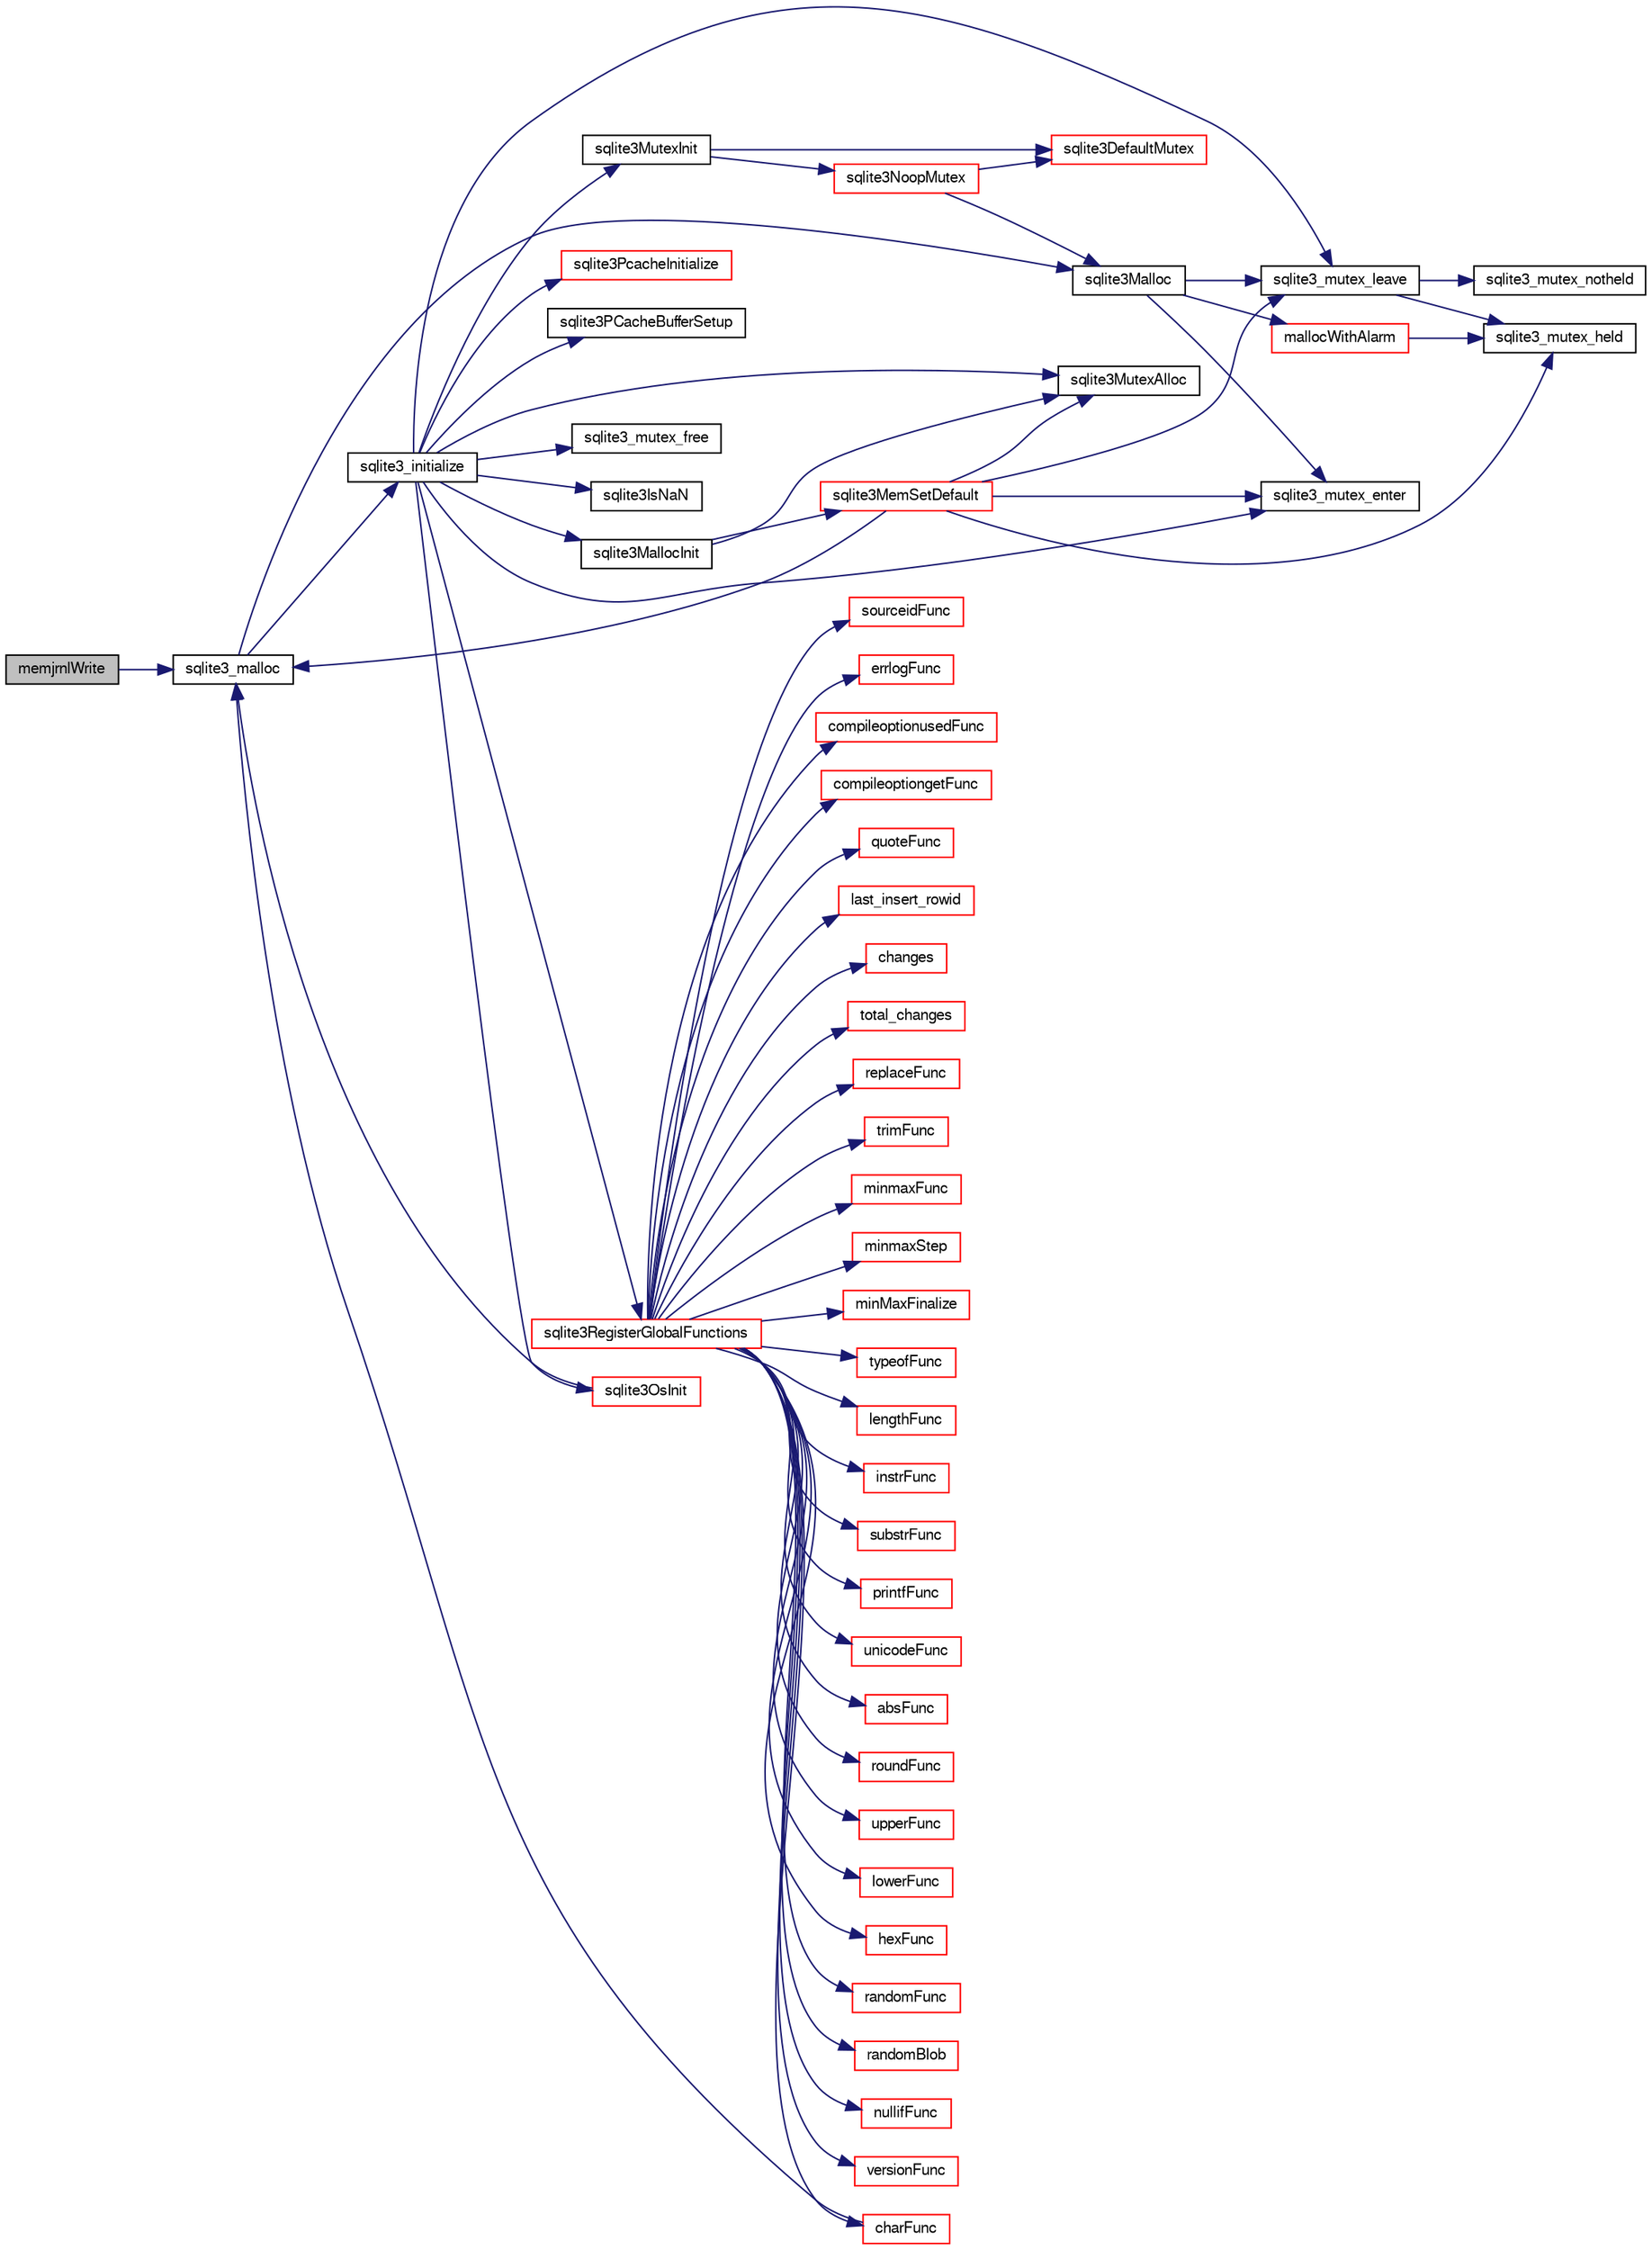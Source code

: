 digraph "memjrnlWrite"
{
  edge [fontname="FreeSans",fontsize="10",labelfontname="FreeSans",labelfontsize="10"];
  node [fontname="FreeSans",fontsize="10",shape=record];
  rankdir="LR";
  Node165130 [label="memjrnlWrite",height=0.2,width=0.4,color="black", fillcolor="grey75", style="filled", fontcolor="black"];
  Node165130 -> Node165131 [color="midnightblue",fontsize="10",style="solid",fontname="FreeSans"];
  Node165131 [label="sqlite3_malloc",height=0.2,width=0.4,color="black", fillcolor="white", style="filled",URL="$sqlite3_8c.html#ac79dba55fc32b6a840cf5a9769bce7cd"];
  Node165131 -> Node165132 [color="midnightblue",fontsize="10",style="solid",fontname="FreeSans"];
  Node165132 [label="sqlite3_initialize",height=0.2,width=0.4,color="black", fillcolor="white", style="filled",URL="$sqlite3_8c.html#ab0c0ee2d5d4cf8b28e9572296a8861df"];
  Node165132 -> Node165133 [color="midnightblue",fontsize="10",style="solid",fontname="FreeSans"];
  Node165133 [label="sqlite3MutexInit",height=0.2,width=0.4,color="black", fillcolor="white", style="filled",URL="$sqlite3_8c.html#a7906afcdd1cdb3d0007eb932398a1158"];
  Node165133 -> Node165134 [color="midnightblue",fontsize="10",style="solid",fontname="FreeSans"];
  Node165134 [label="sqlite3DefaultMutex",height=0.2,width=0.4,color="red", fillcolor="white", style="filled",URL="$sqlite3_8c.html#ac895a71e325f9b2f9b862f737c17aca8"];
  Node165133 -> Node165155 [color="midnightblue",fontsize="10",style="solid",fontname="FreeSans"];
  Node165155 [label="sqlite3NoopMutex",height=0.2,width=0.4,color="red", fillcolor="white", style="filled",URL="$sqlite3_8c.html#a09742cde9ef371d94f8201d2cdb543e4"];
  Node165155 -> Node165139 [color="midnightblue",fontsize="10",style="solid",fontname="FreeSans"];
  Node165139 [label="sqlite3Malloc",height=0.2,width=0.4,color="black", fillcolor="white", style="filled",URL="$sqlite3_8c.html#a361a2eaa846b1885f123abe46f5d8b2b"];
  Node165139 -> Node165140 [color="midnightblue",fontsize="10",style="solid",fontname="FreeSans"];
  Node165140 [label="sqlite3_mutex_enter",height=0.2,width=0.4,color="black", fillcolor="white", style="filled",URL="$sqlite3_8c.html#a1c12cde690bd89f104de5cbad12a6bf5"];
  Node165139 -> Node165141 [color="midnightblue",fontsize="10",style="solid",fontname="FreeSans"];
  Node165141 [label="mallocWithAlarm",height=0.2,width=0.4,color="red", fillcolor="white", style="filled",URL="$sqlite3_8c.html#ab070d5cf8e48ec8a6a43cf025d48598b"];
  Node165141 -> Node165142 [color="midnightblue",fontsize="10",style="solid",fontname="FreeSans"];
  Node165142 [label="sqlite3_mutex_held",height=0.2,width=0.4,color="black", fillcolor="white", style="filled",URL="$sqlite3_8c.html#acf77da68932b6bc163c5e68547ecc3e7"];
  Node165139 -> Node165146 [color="midnightblue",fontsize="10",style="solid",fontname="FreeSans"];
  Node165146 [label="sqlite3_mutex_leave",height=0.2,width=0.4,color="black", fillcolor="white", style="filled",URL="$sqlite3_8c.html#a5838d235601dbd3c1fa993555c6bcc93"];
  Node165146 -> Node165142 [color="midnightblue",fontsize="10",style="solid",fontname="FreeSans"];
  Node165146 -> Node165147 [color="midnightblue",fontsize="10",style="solid",fontname="FreeSans"];
  Node165147 [label="sqlite3_mutex_notheld",height=0.2,width=0.4,color="black", fillcolor="white", style="filled",URL="$sqlite3_8c.html#a83967c837c1c000d3b5adcfaa688f5dc"];
  Node165155 -> Node165134 [color="midnightblue",fontsize="10",style="solid",fontname="FreeSans"];
  Node165132 -> Node165163 [color="midnightblue",fontsize="10",style="solid",fontname="FreeSans"];
  Node165163 [label="sqlite3MutexAlloc",height=0.2,width=0.4,color="black", fillcolor="white", style="filled",URL="$sqlite3_8c.html#a0e3f432ee581f6876b590e7ad7e84e19"];
  Node165132 -> Node165140 [color="midnightblue",fontsize="10",style="solid",fontname="FreeSans"];
  Node165132 -> Node165164 [color="midnightblue",fontsize="10",style="solid",fontname="FreeSans"];
  Node165164 [label="sqlite3MallocInit",height=0.2,width=0.4,color="black", fillcolor="white", style="filled",URL="$sqlite3_8c.html#a9e06f9e7cad0d83ce80ab493c9533552"];
  Node165164 -> Node165165 [color="midnightblue",fontsize="10",style="solid",fontname="FreeSans"];
  Node165165 [label="sqlite3MemSetDefault",height=0.2,width=0.4,color="red", fillcolor="white", style="filled",URL="$sqlite3_8c.html#a162fbfd727e92c5f8f72625b5ff62549"];
  Node165165 -> Node165163 [color="midnightblue",fontsize="10",style="solid",fontname="FreeSans"];
  Node165165 -> Node165140 [color="midnightblue",fontsize="10",style="solid",fontname="FreeSans"];
  Node165165 -> Node165146 [color="midnightblue",fontsize="10",style="solid",fontname="FreeSans"];
  Node165165 -> Node165142 [color="midnightblue",fontsize="10",style="solid",fontname="FreeSans"];
  Node165165 -> Node165131 [color="midnightblue",fontsize="10",style="solid",fontname="FreeSans"];
  Node165164 -> Node165163 [color="midnightblue",fontsize="10",style="solid",fontname="FreeSans"];
  Node165132 -> Node165146 [color="midnightblue",fontsize="10",style="solid",fontname="FreeSans"];
  Node165132 -> Node165258 [color="midnightblue",fontsize="10",style="solid",fontname="FreeSans"];
  Node165258 [label="sqlite3RegisterGlobalFunctions",height=0.2,width=0.4,color="red", fillcolor="white", style="filled",URL="$sqlite3_8c.html#a9f75bd111010f29e1b8d74344473c4ec"];
  Node165258 -> Node165259 [color="midnightblue",fontsize="10",style="solid",fontname="FreeSans"];
  Node165259 [label="trimFunc",height=0.2,width=0.4,color="red", fillcolor="white", style="filled",URL="$sqlite3_8c.html#afad56dbe7f08139a630156e644b14704"];
  Node165258 -> Node165272 [color="midnightblue",fontsize="10",style="solid",fontname="FreeSans"];
  Node165272 [label="minmaxFunc",height=0.2,width=0.4,color="red", fillcolor="white", style="filled",URL="$sqlite3_8c.html#a4d00f48b948fd73cb70bcfd1efc0bfb0"];
  Node165258 -> Node165281 [color="midnightblue",fontsize="10",style="solid",fontname="FreeSans"];
  Node165281 [label="minmaxStep",height=0.2,width=0.4,color="red", fillcolor="white", style="filled",URL="$sqlite3_8c.html#a5b4c0da0f3b61d7ff25ebd30aa22cca4"];
  Node165258 -> Node165285 [color="midnightblue",fontsize="10",style="solid",fontname="FreeSans"];
  Node165285 [label="minMaxFinalize",height=0.2,width=0.4,color="red", fillcolor="white", style="filled",URL="$sqlite3_8c.html#a0439dd90934a2dee93517c50884d5924"];
  Node165258 -> Node165286 [color="midnightblue",fontsize="10",style="solid",fontname="FreeSans"];
  Node165286 [label="typeofFunc",height=0.2,width=0.4,color="red", fillcolor="white", style="filled",URL="$sqlite3_8c.html#aba6c564ff0d6b017de448469d0fb243f"];
  Node165258 -> Node165287 [color="midnightblue",fontsize="10",style="solid",fontname="FreeSans"];
  Node165287 [label="lengthFunc",height=0.2,width=0.4,color="red", fillcolor="white", style="filled",URL="$sqlite3_8c.html#affdabf006c37c26a1c3e325badb83546"];
  Node165258 -> Node165292 [color="midnightblue",fontsize="10",style="solid",fontname="FreeSans"];
  Node165292 [label="instrFunc",height=0.2,width=0.4,color="red", fillcolor="white", style="filled",URL="$sqlite3_8c.html#a8f86ca540b92ac28aaefaa126170cf8c"];
  Node165258 -> Node165294 [color="midnightblue",fontsize="10",style="solid",fontname="FreeSans"];
  Node165294 [label="substrFunc",height=0.2,width=0.4,color="red", fillcolor="white", style="filled",URL="$sqlite3_8c.html#a8a8739d9af5589338113371e440b2734"];
  Node165258 -> Node165299 [color="midnightblue",fontsize="10",style="solid",fontname="FreeSans"];
  Node165299 [label="printfFunc",height=0.2,width=0.4,color="red", fillcolor="white", style="filled",URL="$sqlite3_8c.html#a80ca21d434c7c5b6668bee721331dda8"];
  Node165258 -> Node165301 [color="midnightblue",fontsize="10",style="solid",fontname="FreeSans"];
  Node165301 [label="unicodeFunc",height=0.2,width=0.4,color="red", fillcolor="white", style="filled",URL="$sqlite3_8c.html#a1d3d012cbe2276d8d713be80884db355"];
  Node165258 -> Node165303 [color="midnightblue",fontsize="10",style="solid",fontname="FreeSans"];
  Node165303 [label="charFunc",height=0.2,width=0.4,color="red", fillcolor="white", style="filled",URL="$sqlite3_8c.html#ab9b72ce47fcea3c3b92e816435a0fd91"];
  Node165303 -> Node165131 [color="midnightblue",fontsize="10",style="solid",fontname="FreeSans"];
  Node165258 -> Node165304 [color="midnightblue",fontsize="10",style="solid",fontname="FreeSans"];
  Node165304 [label="absFunc",height=0.2,width=0.4,color="red", fillcolor="white", style="filled",URL="$sqlite3_8c.html#af271994a34f441432d50d7095e0ed23d"];
  Node165258 -> Node165309 [color="midnightblue",fontsize="10",style="solid",fontname="FreeSans"];
  Node165309 [label="roundFunc",height=0.2,width=0.4,color="red", fillcolor="white", style="filled",URL="$sqlite3_8c.html#a8c444ba254edc27891111b76e7ba85e7"];
  Node165258 -> Node165312 [color="midnightblue",fontsize="10",style="solid",fontname="FreeSans"];
  Node165312 [label="upperFunc",height=0.2,width=0.4,color="red", fillcolor="white", style="filled",URL="$sqlite3_8c.html#a8f26e491f9fd893cdb476c577f39f260"];
  Node165258 -> Node165313 [color="midnightblue",fontsize="10",style="solid",fontname="FreeSans"];
  Node165313 [label="lowerFunc",height=0.2,width=0.4,color="red", fillcolor="white", style="filled",URL="$sqlite3_8c.html#a37a07e2d7c0cb4c521e9c334596c89a7"];
  Node165258 -> Node165314 [color="midnightblue",fontsize="10",style="solid",fontname="FreeSans"];
  Node165314 [label="hexFunc",height=0.2,width=0.4,color="red", fillcolor="white", style="filled",URL="$sqlite3_8c.html#a2e2cd151b75b794723d7c4f30fe57c8b"];
  Node165258 -> Node165315 [color="midnightblue",fontsize="10",style="solid",fontname="FreeSans"];
  Node165315 [label="randomFunc",height=0.2,width=0.4,color="red", fillcolor="white", style="filled",URL="$sqlite3_8c.html#a77905d2b2e1b154cf082f061cfa057dd"];
  Node165258 -> Node165319 [color="midnightblue",fontsize="10",style="solid",fontname="FreeSans"];
  Node165319 [label="randomBlob",height=0.2,width=0.4,color="red", fillcolor="white", style="filled",URL="$sqlite3_8c.html#a2b058708f7f26feb80fce84c3e375d64"];
  Node165258 -> Node165321 [color="midnightblue",fontsize="10",style="solid",fontname="FreeSans"];
  Node165321 [label="nullifFunc",height=0.2,width=0.4,color="red", fillcolor="white", style="filled",URL="$sqlite3_8c.html#aa677b6612cd4e6630438b729f56cd3e6"];
  Node165258 -> Node165322 [color="midnightblue",fontsize="10",style="solid",fontname="FreeSans"];
  Node165322 [label="versionFunc",height=0.2,width=0.4,color="red", fillcolor="white", style="filled",URL="$sqlite3_8c.html#a258a294d68fbf7c6ba528921b2a721bc"];
  Node165258 -> Node165324 [color="midnightblue",fontsize="10",style="solid",fontname="FreeSans"];
  Node165324 [label="sourceidFunc",height=0.2,width=0.4,color="red", fillcolor="white", style="filled",URL="$sqlite3_8c.html#a3ff22be898cc17c2a45a7fa605892c4a"];
  Node165258 -> Node165326 [color="midnightblue",fontsize="10",style="solid",fontname="FreeSans"];
  Node165326 [label="errlogFunc",height=0.2,width=0.4,color="red", fillcolor="white", style="filled",URL="$sqlite3_8c.html#a56d5c8e1f0a43e4c9f8864c27065393f"];
  Node165258 -> Node165327 [color="midnightblue",fontsize="10",style="solid",fontname="FreeSans"];
  Node165327 [label="compileoptionusedFunc",height=0.2,width=0.4,color="red", fillcolor="white", style="filled",URL="$sqlite3_8c.html#ab8caa7140383f5e738f29c859232145f"];
  Node165258 -> Node165330 [color="midnightblue",fontsize="10",style="solid",fontname="FreeSans"];
  Node165330 [label="compileoptiongetFunc",height=0.2,width=0.4,color="red", fillcolor="white", style="filled",URL="$sqlite3_8c.html#a9221f1bc427c499f548f1e50ad1033b0"];
  Node165258 -> Node165332 [color="midnightblue",fontsize="10",style="solid",fontname="FreeSans"];
  Node165332 [label="quoteFunc",height=0.2,width=0.4,color="red", fillcolor="white", style="filled",URL="$sqlite3_8c.html#a8e64c0ef376144dfad6a4a3d499056b8"];
  Node165258 -> Node165333 [color="midnightblue",fontsize="10",style="solid",fontname="FreeSans"];
  Node165333 [label="last_insert_rowid",height=0.2,width=0.4,color="red", fillcolor="white", style="filled",URL="$sqlite3_8c.html#a58bdb5411ca39965cee456c209725009"];
  Node165258 -> Node165335 [color="midnightblue",fontsize="10",style="solid",fontname="FreeSans"];
  Node165335 [label="changes",height=0.2,width=0.4,color="red", fillcolor="white", style="filled",URL="$sqlite3_8c.html#a098b9c6a88d2ab91cdcbd5ee0b4bfe7f"];
  Node165258 -> Node165337 [color="midnightblue",fontsize="10",style="solid",fontname="FreeSans"];
  Node165337 [label="total_changes",height=0.2,width=0.4,color="red", fillcolor="white", style="filled",URL="$sqlite3_8c.html#afad48d3e90d72263d3e8707f56d1ccc9"];
  Node165258 -> Node165339 [color="midnightblue",fontsize="10",style="solid",fontname="FreeSans"];
  Node165339 [label="replaceFunc",height=0.2,width=0.4,color="red", fillcolor="white", style="filled",URL="$sqlite3_8c.html#a752b98a7c55d204c397a4902b49b1ce4"];
  Node165132 -> Node165406 [color="midnightblue",fontsize="10",style="solid",fontname="FreeSans"];
  Node165406 [label="sqlite3PcacheInitialize",height=0.2,width=0.4,color="red", fillcolor="white", style="filled",URL="$sqlite3_8c.html#a2902c61ddc88bea002c4d69fe4052b1f"];
  Node165132 -> Node165407 [color="midnightblue",fontsize="10",style="solid",fontname="FreeSans"];
  Node165407 [label="sqlite3OsInit",height=0.2,width=0.4,color="red", fillcolor="white", style="filled",URL="$sqlite3_8c.html#afeaa886fe1ca086a30fd278b1d069762"];
  Node165407 -> Node165131 [color="midnightblue",fontsize="10",style="solid",fontname="FreeSans"];
  Node165132 -> Node165411 [color="midnightblue",fontsize="10",style="solid",fontname="FreeSans"];
  Node165411 [label="sqlite3PCacheBufferSetup",height=0.2,width=0.4,color="black", fillcolor="white", style="filled",URL="$sqlite3_8c.html#ad18a1eebefdfbc4254f473f7b0101937"];
  Node165132 -> Node165412 [color="midnightblue",fontsize="10",style="solid",fontname="FreeSans"];
  Node165412 [label="sqlite3_mutex_free",height=0.2,width=0.4,color="black", fillcolor="white", style="filled",URL="$sqlite3_8c.html#a2db2e72e08f6873afa9c61b0ec726fec"];
  Node165132 -> Node165195 [color="midnightblue",fontsize="10",style="solid",fontname="FreeSans"];
  Node165195 [label="sqlite3IsNaN",height=0.2,width=0.4,color="black", fillcolor="white", style="filled",URL="$sqlite3_8c.html#aed4d78203877c3486765ccbc7feebb50"];
  Node165131 -> Node165139 [color="midnightblue",fontsize="10",style="solid",fontname="FreeSans"];
}
